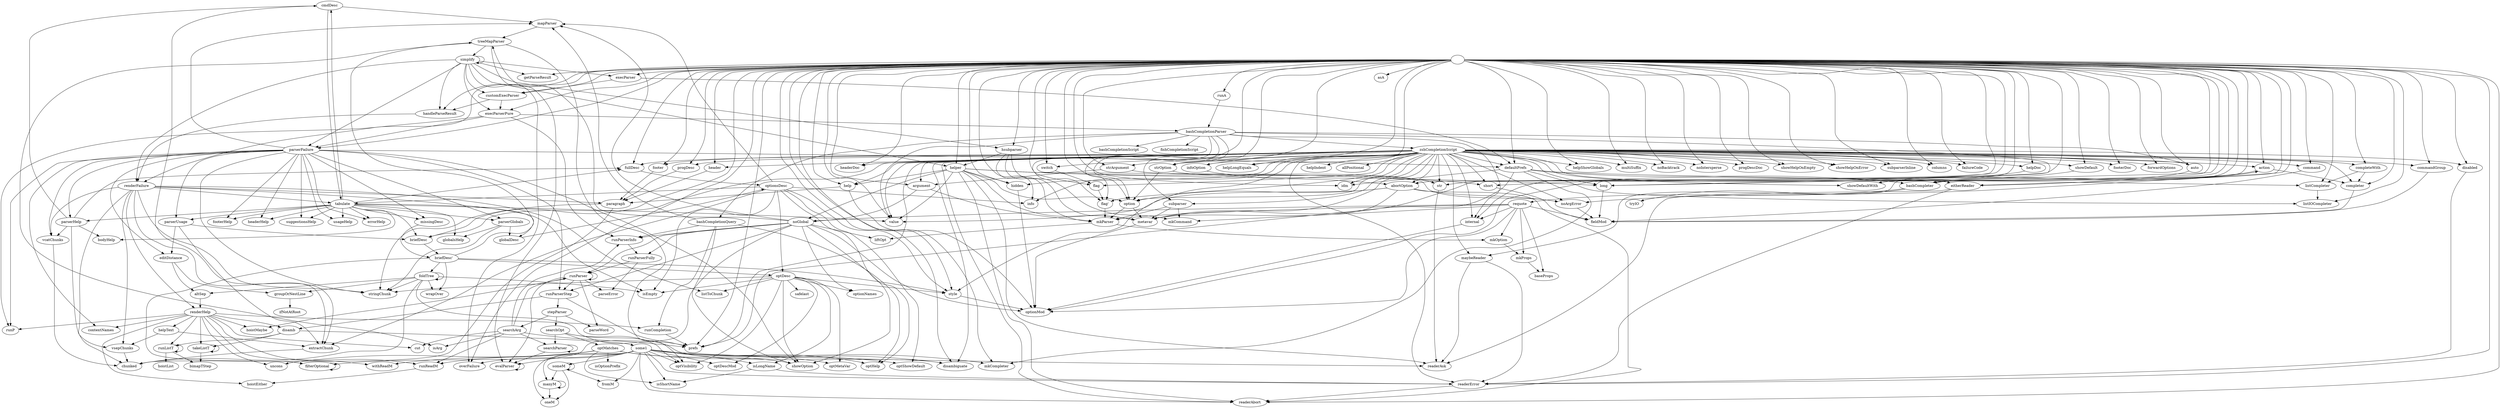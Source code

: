 strict digraph deps {
"abortOption" [style=solid];
"action" [style=solid];
"allPositional" [style=solid];
"altSep" [style=solid];
"argument" [style=solid];
"asA" [style=solid];
"auto" [style=solid];
"baseProps" [style=solid];
"bashCompleter" [style=solid];
"bashCompletionParser" [style=solid];
"bashCompletionQuery" [style=solid];
"bashCompletionScript" [style=solid];
"bimapTStep" [style=solid];
"bodyHelp" [style=solid];
"briefDesc" [style=solid];
"briefDesc\'" [style=solid];
"chunked" [style=solid];
"cmdDesc" [style=solid];
"columns" [style=solid];
"command" [style=solid];
"commandGroup" [style=solid];
"completeWith" [style=solid];
"completer" [style=solid];
"contextNames" [style=solid];
"customExecParser" [style=solid];
"cut" [style=solid];
"defaultPrefs" [style=solid];
"disabled" [style=solid];
"disamb" [style=solid];
"disambiguate" [style=solid];
"editDistance" [style=solid];
"eitherReader" [style=solid];
"errorHelp" [style=solid];
"evalParser" [style=solid];
"execParser" [style=solid];
"execParserPure" [style=solid];
"extractChunk" [style=solid];
"failureCode" [style=solid];
"fieldMod" [style=solid];
"filterOptional" [style=solid];
"fishCompletionScript" [style=solid];
"flag" [style=solid];
"flag\'" [style=solid];
"foldTree" [style=solid];
"footer" [style=solid];
"footerDoc" [style=solid];
"footerHelp" [style=solid];
"forwardOptions" [style=solid];
"fromM" [style=solid];
"fullDesc" [style=solid];
"getParseResult" [style=solid];
"globalDesc" [style=solid];
"globalsHelp" [style=solid];
"groupOrNestLine" [style=solid];
"handleParseResult" [style=solid];
"header" [style=solid];
"headerDoc" [style=solid];
"headerHelp" [style=solid];
"help" [style=solid];
"helpDoc" [style=solid];
"helpIndent" [style=solid];
"helpLongEquals" [style=solid];
"helpShowGlobals" [style=solid];
"helpText" [style=solid];
"helper" [style=solid];
"hidden" [style=solid];
"hoistEither" [style=solid];
"hoistList" [style=solid];
"hoistMaybe" [style=solid];
"hsubparser" [style=solid];
"idm" [style=solid];
"ifNotAtRoot" [style=solid];
"info" [style=solid];
"infoOption" [style=solid];
"internal" [style=solid];
"isArg" [style=solid];
"isEmpty" [style=solid];
"isLongName" [style=solid];
"isOptionPrefix" [style=solid];
"isShortName" [style=solid];
"liftOpt" [style=solid];
"listCompleter" [style=solid];
"listIOCompleter" [style=solid];
"listToChunk" [style=solid];
"long" [style=solid];
"manyM" [style=solid];
"mapParser" [style=solid];
"maybeReader" [style=solid];
"metavar" [style=solid];
"missingDesc" [style=solid];
"mkCommand" [style=solid];
"mkCompleter" [style=solid];
"mkOption" [style=solid];
"mkParser" [style=solid];
"mkProps" [style=solid];
"multiSuffix" [style=solid];
"noArgError" [style=solid];
"noBacktrack" [style=solid];
"noGlobal" [style=solid];
"noIntersperse" [style=solid];
"oneM" [style=solid];
"optDesc" [style=solid];
"optDescMod" [style=solid];
"optHelp" [style=solid];
"optMatches" [style=solid];
"optMetaVar" [style=solid];
"optShowDefault" [style=solid];
"optVisibility" [style=solid];
"option" [style=solid];
"optionMod" [style=solid];
"optionNames" [style=solid];
"optionsDesc" [style=solid];
"overFailure" [style=solid];
"paragraph" [style=solid];
"parseError" [style=solid];
"parseWord" [style=solid];
"parserFailure" [style=solid];
"parserGlobals" [style=solid];
"parserHelp" [style=solid];
"parserUsage" [style=solid];
"prefs" [style=solid];
"progDesc" [style=solid];
"progDescDoc" [style=solid];
"readerAbort" [style=solid];
"readerAsk" [style=solid];
"readerError" [style=solid];
"renderFailure" [style=solid];
"renderHelp" [style=solid];
"requote" [style=solid];
"runA" [style=solid];
"runCompletion" [style=solid];
"runListT" [style=solid];
"runP" [style=solid];
"runParser" [style=solid];
"runParserFully" [style=solid];
"runParserInfo" [style=solid];
"runParserStep" [style=solid];
"runReadM" [style=solid];
"safelast" [style=solid];
"searchArg" [style=solid];
"searchOpt" [style=solid];
"searchParser" [style=solid];
"short" [style=solid];
"showDefault" [style=solid];
"showDefaultWith" [style=solid];
"showHelpOnEmpty" [style=solid];
"showHelpOnError" [style=solid];
"showOption" [style=solid];
"simplify" [style=solid];
"some1" [style=solid];
"someM" [style=solid];
"stepParser" [style=solid];
"str" [style=solid];
"strArgument" [style=solid];
"strOption" [style=solid];
"stringChunk" [style=solid];
"style" [style=solid];
"subparser" [style=solid];
"subparserInline" [style=solid];
"suggestionsHelp" [style=solid];
"switch" [style=solid];
"tabulate" [style=solid];
"takeListT" [style=solid];
"treeMapParser" [style=solid];
"tryIO" [style=solid];
"uncons" [style=solid];
"usageHelp" [style=solid];
"value" [style=solid];
"vcatChunks" [style=solid];
"vsepChunks" [style=solid];
"withReadM" [style=solid];
"wrapOver" [style=solid];
"zshCompletionScript" [style=solid];
"" -> "abortOption";
"" -> "action";
"" -> "argument";
"" -> "asA";
"" -> "auto";
"" -> "bashCompleter";
"" -> "briefDesc";
"" -> "columns";
"" -> "command";
"" -> "commandGroup";
"" -> "completeWith";
"" -> "completer";
"" -> "customExecParser";
"" -> "defaultPrefs";
"" -> "disabled";
"" -> "disambiguate";
"" -> "eitherReader";
"" -> "execParser";
"" -> "execParserPure";
"" -> "failureCode";
"" -> "flag";
"" -> "flag\'";
"" -> "footer";
"" -> "footerDoc";
"" -> "forwardOptions";
"" -> "fullDesc";
"" -> "getParseResult";
"" -> "handleParseResult";
"" -> "header";
"" -> "headerDoc";
"" -> "help";
"" -> "helpDoc";
"" -> "helpLongEquals";
"" -> "helpShowGlobals";
"" -> "helper";
"" -> "hidden";
"" -> "hsubparser";
"" -> "idm";
"" -> "info";
"" -> "infoOption";
"" -> "internal";
"" -> "listCompleter";
"" -> "listIOCompleter";
"" -> "long";
"" -> "maybeReader";
"" -> "metavar";
"" -> "mkCompleter";
"" -> "multiSuffix";
"" -> "noArgError";
"" -> "noBacktrack";
"" -> "noIntersperse";
"" -> "option";
"" -> "overFailure";
"" -> "parserFailure";
"" -> "prefs";
"" -> "progDesc";
"" -> "progDescDoc";
"" -> "readerAbort";
"" -> "readerError";
"" -> "renderFailure";
"" -> "runA";
"" -> "short";
"" -> "showDefault";
"" -> "showDefaultWith";
"" -> "showHelpOnEmpty";
"" -> "showHelpOnError";
"" -> "str";
"" -> "strArgument";
"" -> "strOption";
"" -> "style";
"" -> "subparser";
"" -> "subparserInline";
"" -> "switch";
"" -> "value";
"abortOption" -> "metavar";
"abortOption" -> "noArgError";
"abortOption" -> "option";
"abortOption" -> "readerAbort";
"abortOption" -> "value";
"action" -> "bashCompleter";
"action" -> "completer";
"altSep" -> "renderHelp";
"argument" -> "mkParser";
"argument" -> "noGlobal";
"auto" -> "eitherReader";
"bashCompleter" -> "action";
"bashCompleter" -> "requote";
"bashCompleter" -> "tryIO";
"bashCompletionParser" -> "auto";
"bashCompletionParser" -> "bashCompletionQuery";
"bashCompletionParser" -> "bashCompletionScript";
"bashCompletionParser" -> "fishCompletionScript";
"bashCompletionParser" -> "flag\'";
"bashCompletionParser" -> "internal";
"bashCompletionParser" -> "long";
"bashCompletionParser" -> "option";
"bashCompletionParser" -> "strOption";
"bashCompletionParser" -> "value";
"bashCompletionParser" -> "zshCompletionScript";
"bashCompletionQuery" -> "mapParser";
"bashCompletionQuery" -> "optHelp";
"bashCompletionQuery" -> "runCompletion";
"bashCompletionQuery" -> "runParserInfo";
"bashCompletionQuery" -> "showOption";
"briefDesc" -> "briefDesc\'";
"briefDesc\'" -> "filterOptional";
"briefDesc\'" -> "foldTree";
"briefDesc\'" -> "optDesc";
"briefDesc\'" -> "style";
"briefDesc\'" -> "treeMapParser";
"briefDesc\'" -> "wrapOver";
"cmdDesc" -> "extractChunk";
"cmdDesc" -> "mapParser";
"cmdDesc" -> "tabulate";
"command" -> "fieldMod";
"commandGroup" -> "fieldMod";
"completeWith" -> "completer";
"completeWith" -> "listCompleter";
"completer" -> "fieldMod";
"customExecParser" -> "execParserPure";
"customExecParser" -> "handleParseResult";
"defaultPrefs" -> "bashCompleter";
"defaultPrefs" -> "idm";
"defaultPrefs" -> "listCompleter";
"defaultPrefs" -> "listIOCompleter";
"defaultPrefs" -> "mkCompleter";
"defaultPrefs" -> "prefs";
"disabled" -> "readerError";
"disamb" -> "runListT";
"disamb" -> "some1";
"disamb" -> "takeListT";
"editDistance" -> "altSep";
"editDistance" -> "groupOrNestLine";
"eitherReader" -> "readerAsk";
"eitherReader" -> "readerError";
"evalParser" -> "evalParser";
"execParser" -> "customExecParser";
"execParser" -> "defaultPrefs";
"execParserPure" -> "bashCompletionParser";
"execParserPure" -> "parserFailure";
"execParserPure" -> "runP";
"execParserPure" -> "runParserInfo";
"extractChunk" -> "chunked";
"filterOptional" -> "filterOptional";
"flag" -> "flag\'";
"flag\'" -> "mkParser";
"foldTree" -> "altSep";
"foldTree" -> "chunked";
"foldTree" -> "foldTree";
"foldTree" -> "groupOrNestLine";
"foldTree" -> "isEmpty";
"foldTree" -> "prefs";
"foldTree" -> "stringChunk";
"foldTree" -> "wrapOver";
"footer" -> "paragraph";
"fullDesc" -> "optionsDesc";
"globalDesc" -> "optionsDesc";
"groupOrNestLine" -> "ifNotAtRoot";
"handleParseResult" -> "renderFailure";
"header" -> "paragraph";
"help" -> "optionMod";
"help" -> "paragraph";
"helpDoc" -> "optionMod";
"helpText" -> "extractChunk";
"helpText" -> "vsepChunks";
"helper" -> "help";
"helper" -> "hidden";
"helper" -> "long";
"helper" -> "metavar";
"helper" -> "noArgError";
"helper" -> "noGlobal";
"helper" -> "option";
"helper" -> "readerAbort";
"helper" -> "readerAsk";
"helper" -> "short";
"helper" -> "value";
"hidden" -> "optionMod";
"hsubparser" -> "helper";
"hsubparser" -> "metavar";
"hsubparser" -> "mkCommand";
"hsubparser" -> "mkParser";
"infoOption" -> "abortOption";
"internal" -> "optionMod";
"isLongName" -> "isShortName";
"isLongName" -> "readerError";
"listCompleter" -> "listIOCompleter";
"long" -> "fieldMod";
"manyM" -> "manyM";
"manyM" -> "oneM";
"mapParser" -> "treeMapParser";
"maybeReader" -> "readerAsk";
"maybeReader" -> "readerError";
"metavar" -> "optionMod";
"missingDesc" -> "briefDesc\'";
"mkOption" -> "mkProps";
"mkParser" -> "liftOpt";
"mkParser" -> "mkOption";
"mkProps" -> "baseProps";
"noArgError" -> "fieldMod";
"noGlobal" -> "evalParser";
"noGlobal" -> "liftOpt";
"noGlobal" -> "mapParser";
"noGlobal" -> "optionMod";
"noGlobal" -> "optionNames";
"noGlobal" -> "runParser";
"noGlobal" -> "runParserFully";
"noGlobal" -> "runParserInfo";
"noGlobal" -> "runParserStep";
"noGlobal" -> "showOption";
"noGlobal" -> "treeMapParser";
"optDesc" -> "isEmpty";
"optDesc" -> "isLongName";
"optDesc" -> "listToChunk";
"optDesc" -> "optDescMod";
"optDesc" -> "optMetaVar";
"optDesc" -> "optVisibility";
"optDesc" -> "optionNames";
"optDesc" -> "safelast";
"optDesc" -> "showOption";
"optDesc" -> "stringChunk";
"optDesc" -> "style";
"optMatches" -> "disambiguate";
"optMatches" -> "isOptionPrefix";
"optMatches" -> "isShortName";
"optMatches" -> "runReadM";
"optMatches" -> "showOption";
"optMatches" -> "uncons";
"optMatches" -> "withReadM";
"option" -> "metavar";
"option" -> "mkParser";
"optionsDesc" -> "extractChunk";
"optionsDesc" -> "info";
"optionsDesc" -> "isEmpty";
"optionsDesc" -> "mapParser";
"optionsDesc" -> "optDesc";
"optionsDesc" -> "optHelp";
"optionsDesc" -> "optShowDefault";
"optionsDesc" -> "style";
"optionsDesc" -> "tabulate";
"paragraph" -> "chunked";
"paragraph" -> "stringChunk";
"parserFailure" -> "contextNames";
"parserFailure" -> "defaultPrefs";
"parserFailure" -> "editDistance";
"parserFailure" -> "errorHelp";
"parserFailure" -> "footerHelp";
"parserFailure" -> "headerHelp";
"parserFailure" -> "mapParser";
"parserFailure" -> "missingDesc";
"parserFailure" -> "parserGlobals";
"parserFailure" -> "parserHelp";
"parserFailure" -> "parserUsage";
"parserFailure" -> "runP";
"parserFailure" -> "runParserStep";
"parserFailure" -> "showOption";
"parserFailure" -> "stringChunk";
"parserFailure" -> "suggestionsHelp";
"parserFailure" -> "usageHelp";
"parserFailure" -> "vcatChunks";
"parserGlobals" -> "globalDesc";
"parserGlobals" -> "globalsHelp";
"parserGlobals" -> "stringChunk";
"parserHelp" -> "bodyHelp";
"parserHelp" -> "cmdDesc";
"parserHelp" -> "fullDesc";
"parserHelp" -> "vcatChunks";
"parserHelp" -> "vsepChunks";
"parserUsage" -> "briefDesc";
"parserUsage" -> "editDistance";
"parserUsage" -> "extractChunk";
"progDesc" -> "paragraph";
"readerError" -> "readerAbort";
"renderFailure" -> "chunked";
"renderFailure" -> "extractChunk";
"renderFailure" -> "isEmpty";
"renderFailure" -> "listToChunk";
"renderFailure" -> "paragraph";
"renderFailure" -> "renderHelp";
"renderFailure" -> "stringChunk";
"renderFailure" -> "tabulate";
"renderFailure" -> "vcatChunks";
"renderFailure" -> "vsepChunks";
"renderHelp" -> "contextNames";
"renderHelp" -> "cut";
"renderHelp" -> "disamb";
"renderHelp" -> "helpText";
"renderHelp" -> "hoistEither";
"renderHelp" -> "hoistMaybe";
"renderHelp" -> "runCompletion";
"renderHelp" -> "runListT";
"renderHelp" -> "runP";
"renderHelp" -> "runReadM";
"renderHelp" -> "takeListT";
"renderHelp" -> "uncons";
"renderHelp" -> "withReadM";
"requote" -> "baseProps";
"requote" -> "fieldMod";
"requote" -> "internal";
"requote" -> "mkCommand";
"requote" -> "mkOption";
"requote" -> "mkParser";
"requote" -> "mkProps";
"requote" -> "noGlobal";
"requote" -> "optionMod";
"runA" -> "bashCompletionParser";
"runCompletion" -> "prefs";
"runListT" -> "bimapTStep";
"runListT" -> "hoistList";
"runListT" -> "runListT";
"runParser" -> "evalParser";
"runParser" -> "hoistMaybe";
"runParser" -> "parseError";
"runParser" -> "parseWord";
"runParser" -> "runParser";
"runParser" -> "runParserStep";
"runParserFully" -> "parseError";
"runParserFully" -> "runParser";
"runParserInfo" -> "runParserFully";
"runParserStep" -> "disamb";
"runParserStep" -> "prefs";
"runParserStep" -> "stepParser";
"runReadM" -> "hoistEither";
"searchArg" -> "cut";
"searchArg" -> "isArg";
"searchArg" -> "prefs";
"searchArg" -> "runParser";
"searchArg" -> "runParserInfo";
"searchArg" -> "runReadM";
"searchArg" -> "searchParser";
"searchOpt" -> "disambiguate";
"searchOpt" -> "optMatches";
"searchOpt" -> "optVisibility";
"searchOpt" -> "searchParser";
"searchParser" -> "evalParser";
"searchParser" -> "searchParser";
"short" -> "fieldMod";
"showDefault" -> "showDefaultWith";
"simplify" -> "customExecParser";
"simplify" -> "execParser";
"simplify" -> "execParserPure";
"simplify" -> "getParseResult";
"simplify" -> "handleParseResult";
"simplify" -> "helper";
"simplify" -> "hsubparser";
"simplify" -> "overFailure";
"simplify" -> "parserFailure";
"simplify" -> "renderFailure";
"simplify" -> "simplify";
"some1" -> "filterOptional";
"some1" -> "fromM";
"some1" -> "isLongName";
"some1" -> "isShortName";
"some1" -> "manyM";
"some1" -> "mkCompleter";
"some1" -> "oneM";
"some1" -> "optDescMod";
"some1" -> "optHelp";
"some1" -> "optMetaVar";
"some1" -> "optShowDefault";
"some1" -> "optVisibility";
"some1" -> "overFailure";
"some1" -> "readerAbort";
"some1" -> "readerAsk";
"some1" -> "readerError";
"some1" -> "someM";
"someM" -> "fromM";
"someM" -> "manyM";
"someM" -> "oneM";
"someM" -> "someM";
"stepParser" -> "parseWord";
"stepParser" -> "searchArg";
"stepParser" -> "searchOpt";
"str" -> "readerAsk";
"strArgument" -> "argument";
"strArgument" -> "str";
"strOption" -> "option";
"strOption" -> "str";
"style" -> "optionMod";
"subparser" -> "metavar";
"subparser" -> "mkCommand";
"subparser" -> "mkParser";
"switch" -> "flag";
"tabulate" -> "bodyHelp";
"tabulate" -> "briefDesc";
"tabulate" -> "cmdDesc";
"tabulate" -> "errorHelp";
"tabulate" -> "footerHelp";
"tabulate" -> "fullDesc";
"tabulate" -> "globalDesc";
"tabulate" -> "globalsHelp";
"tabulate" -> "headerHelp";
"tabulate" -> "missingDesc";
"tabulate" -> "parserGlobals";
"tabulate" -> "parserHelp";
"tabulate" -> "parserUsage";
"tabulate" -> "suggestionsHelp";
"tabulate" -> "usageHelp";
"tabulate" -> "value";
"takeListT" -> "bimapTStep";
"takeListT" -> "takeListT";
"treeMapParser" -> "evalParser";
"treeMapParser" -> "isArg";
"treeMapParser" -> "optVisibility";
"treeMapParser" -> "simplify";
"vcatChunks" -> "chunked";
"vsepChunks" -> "chunked";
"zshCompletionScript" -> "abortOption";
"zshCompletionScript" -> "action";
"zshCompletionScript" -> "allPositional";
"zshCompletionScript" -> "argument";
"zshCompletionScript" -> "auto";
"zshCompletionScript" -> "briefDesc";
"zshCompletionScript" -> "columns";
"zshCompletionScript" -> "command";
"zshCompletionScript" -> "commandGroup";
"zshCompletionScript" -> "completeWith";
"zshCompletionScript" -> "completer";
"zshCompletionScript" -> "defaultPrefs";
"zshCompletionScript" -> "disabled";
"zshCompletionScript" -> "disambiguate";
"zshCompletionScript" -> "eitherReader";
"zshCompletionScript" -> "failureCode";
"zshCompletionScript" -> "flag";
"zshCompletionScript" -> "flag\'";
"zshCompletionScript" -> "footer";
"zshCompletionScript" -> "footerDoc";
"zshCompletionScript" -> "forwardOptions";
"zshCompletionScript" -> "fullDesc";
"zshCompletionScript" -> "header";
"zshCompletionScript" -> "headerDoc";
"zshCompletionScript" -> "help";
"zshCompletionScript" -> "helpDoc";
"zshCompletionScript" -> "helpIndent";
"zshCompletionScript" -> "helpLongEquals";
"zshCompletionScript" -> "helpShowGlobals";
"zshCompletionScript" -> "hidden";
"zshCompletionScript" -> "idm";
"zshCompletionScript" -> "info";
"zshCompletionScript" -> "infoOption";
"zshCompletionScript" -> "internal";
"zshCompletionScript" -> "long";
"zshCompletionScript" -> "maybeReader";
"zshCompletionScript" -> "metavar";
"zshCompletionScript" -> "multiSuffix";
"zshCompletionScript" -> "noArgError";
"zshCompletionScript" -> "noBacktrack";
"zshCompletionScript" -> "noIntersperse";
"zshCompletionScript" -> "option";
"zshCompletionScript" -> "prefs";
"zshCompletionScript" -> "progDesc";
"zshCompletionScript" -> "progDescDoc";
"zshCompletionScript" -> "readerAbort";
"zshCompletionScript" -> "readerError";
"zshCompletionScript" -> "short";
"zshCompletionScript" -> "showDefault";
"zshCompletionScript" -> "showDefaultWith";
"zshCompletionScript" -> "showHelpOnEmpty";
"zshCompletionScript" -> "showHelpOnError";
"zshCompletionScript" -> "str";
"zshCompletionScript" -> "strArgument";
"zshCompletionScript" -> "strOption";
"zshCompletionScript" -> "style";
"zshCompletionScript" -> "subparser";
"zshCompletionScript" -> "subparserInline";
"zshCompletionScript" -> "switch";
"zshCompletionScript" -> "value";
}
